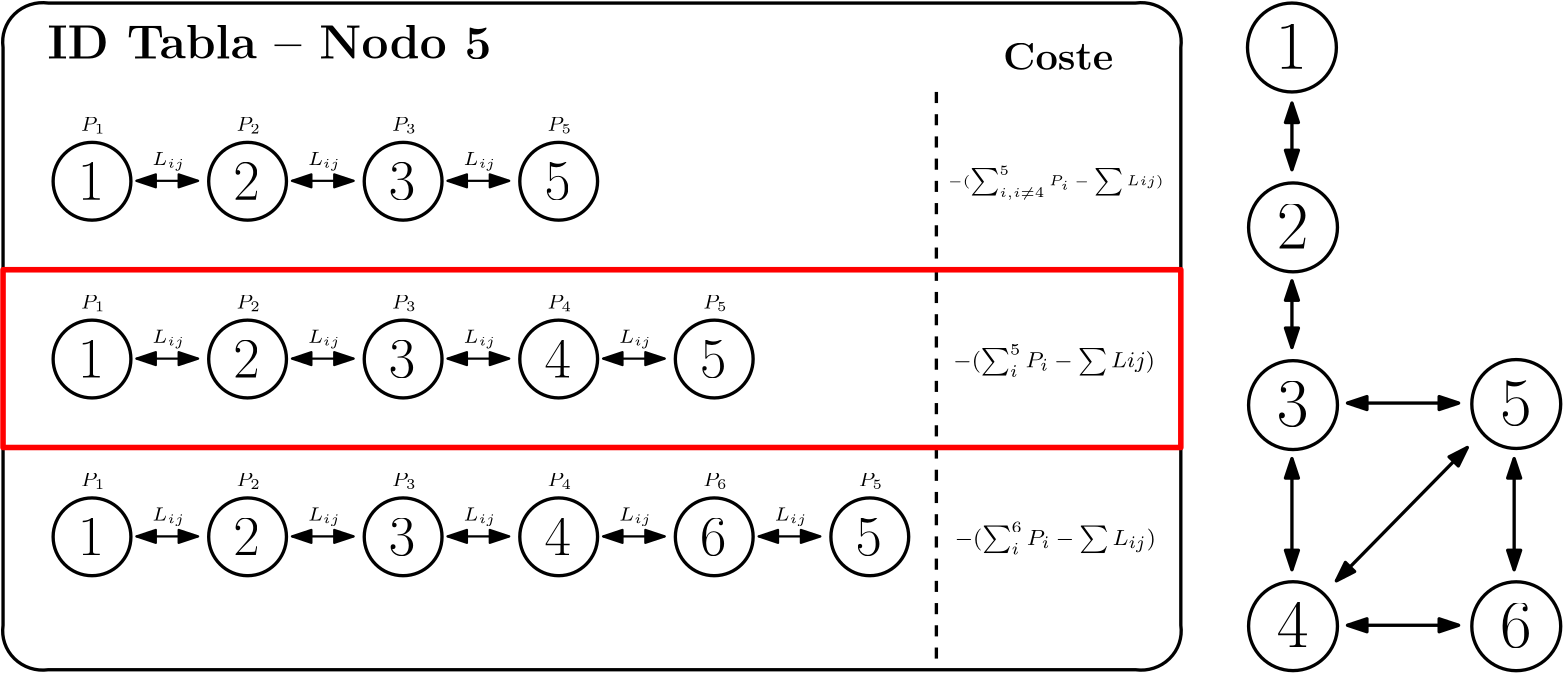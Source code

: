 <?xml version="1.0"?>
<!DOCTYPE ipe SYSTEM "ipe.dtd">
<ipe version="70218" creator="Ipe 7.2.26">
<info created="D:20220906154634" modified="D:20250912225249"/>
<ipestyle name="basic">
<symbol name="arrow/arc(spx)">
<path stroke="sym-stroke" fill="sym-stroke" pen="sym-pen">
0 0 m
-1 0.333 l
-1 -0.333 l
h
</path>
</symbol>
<symbol name="arrow/farc(spx)">
<path stroke="sym-stroke" fill="white" pen="sym-pen">
0 0 m
-1 0.333 l
-1 -0.333 l
h
</path>
</symbol>
<symbol name="arrow/ptarc(spx)">
<path stroke="sym-stroke" fill="sym-stroke" pen="sym-pen">
0 0 m
-1 0.333 l
-0.8 0 l
-1 -0.333 l
h
</path>
</symbol>
<symbol name="arrow/fptarc(spx)">
<path stroke="sym-stroke" fill="white" pen="sym-pen">
0 0 m
-1 0.333 l
-0.8 0 l
-1 -0.333 l
h
</path>
</symbol>
<symbol name="mark/circle(sx)" transformations="translations">
<path fill="sym-stroke">
0.6 0 0 0.6 0 0 e
0.4 0 0 0.4 0 0 e
</path>
</symbol>
<symbol name="mark/disk(sx)" transformations="translations">
<path fill="sym-stroke">
0.6 0 0 0.6 0 0 e
</path>
</symbol>
<symbol name="mark/fdisk(sfx)" transformations="translations">
<group>
<path fill="sym-fill">
0.5 0 0 0.5 0 0 e
</path>
<path fill="sym-stroke" fillrule="eofill">
0.6 0 0 0.6 0 0 e
0.4 0 0 0.4 0 0 e
</path>
</group>
</symbol>
<symbol name="mark/box(sx)" transformations="translations">
<path fill="sym-stroke" fillrule="eofill">
-0.6 -0.6 m
0.6 -0.6 l
0.6 0.6 l
-0.6 0.6 l
h
-0.4 -0.4 m
0.4 -0.4 l
0.4 0.4 l
-0.4 0.4 l
h
</path>
</symbol>
<symbol name="mark/square(sx)" transformations="translations">
<path fill="sym-stroke">
-0.6 -0.6 m
0.6 -0.6 l
0.6 0.6 l
-0.6 0.6 l
h
</path>
</symbol>
<symbol name="mark/fsquare(sfx)" transformations="translations">
<group>
<path fill="sym-fill">
-0.5 -0.5 m
0.5 -0.5 l
0.5 0.5 l
-0.5 0.5 l
h
</path>
<path fill="sym-stroke" fillrule="eofill">
-0.6 -0.6 m
0.6 -0.6 l
0.6 0.6 l
-0.6 0.6 l
h
-0.4 -0.4 m
0.4 -0.4 l
0.4 0.4 l
-0.4 0.4 l
h
</path>
</group>
</symbol>
<symbol name="mark/cross(sx)" transformations="translations">
<group>
<path fill="sym-stroke">
-0.43 -0.57 m
0.57 0.43 l
0.43 0.57 l
-0.57 -0.43 l
h
</path>
<path fill="sym-stroke">
-0.43 0.57 m
0.57 -0.43 l
0.43 -0.57 l
-0.57 0.43 l
h
</path>
</group>
</symbol>
<symbol name="arrow/fnormal(spx)">
<path stroke="sym-stroke" fill="white" pen="sym-pen">
0 0 m
-1 0.333 l
-1 -0.333 l
h
</path>
</symbol>
<symbol name="arrow/pointed(spx)">
<path stroke="sym-stroke" fill="sym-stroke" pen="sym-pen">
0 0 m
-1 0.333 l
-0.8 0 l
-1 -0.333 l
h
</path>
</symbol>
<symbol name="arrow/fpointed(spx)">
<path stroke="sym-stroke" fill="white" pen="sym-pen">
0 0 m
-1 0.333 l
-0.8 0 l
-1 -0.333 l
h
</path>
</symbol>
<symbol name="arrow/linear(spx)">
<path stroke="sym-stroke" pen="sym-pen">
-1 0.333 m
0 0 l
-1 -0.333 l
</path>
</symbol>
<symbol name="arrow/fdouble(spx)">
<path stroke="sym-stroke" fill="white" pen="sym-pen">
0 0 m
-1 0.333 l
-1 -0.333 l
h
-1 0 m
-2 0.333 l
-2 -0.333 l
h
</path>
</symbol>
<symbol name="arrow/double(spx)">
<path stroke="sym-stroke" fill="sym-stroke" pen="sym-pen">
0 0 m
-1 0.333 l
-1 -0.333 l
h
-1 0 m
-2 0.333 l
-2 -0.333 l
h
</path>
</symbol>
<symbol name="arrow/mid-normal(spx)">
<path stroke="sym-stroke" fill="sym-stroke" pen="sym-pen">
0.5 0 m
-0.5 0.333 l
-0.5 -0.333 l
h
</path>
</symbol>
<symbol name="arrow/mid-fnormal(spx)">
<path stroke="sym-stroke" fill="white" pen="sym-pen">
0.5 0 m
-0.5 0.333 l
-0.5 -0.333 l
h
</path>
</symbol>
<symbol name="arrow/mid-pointed(spx)">
<path stroke="sym-stroke" fill="sym-stroke" pen="sym-pen">
0.5 0 m
-0.5 0.333 l
-0.3 0 l
-0.5 -0.333 l
h
</path>
</symbol>
<symbol name="arrow/mid-fpointed(spx)">
<path stroke="sym-stroke" fill="white" pen="sym-pen">
0.5 0 m
-0.5 0.333 l
-0.3 0 l
-0.5 -0.333 l
h
</path>
</symbol>
<symbol name="arrow/mid-double(spx)">
<path stroke="sym-stroke" fill="sym-stroke" pen="sym-pen">
1 0 m
0 0.333 l
0 -0.333 l
h
0 0 m
-1 0.333 l
-1 -0.333 l
h
</path>
</symbol>
<symbol name="arrow/mid-fdouble(spx)">
<path stroke="sym-stroke" fill="white" pen="sym-pen">
1 0 m
0 0.333 l
0 -0.333 l
h
0 0 m
-1 0.333 l
-1 -0.333 l
h
</path>
</symbol>
<anglesize name="22.5 deg" value="22.5"/>
<anglesize name="30 deg" value="30"/>
<anglesize name="45 deg" value="45"/>
<anglesize name="60 deg" value="60"/>
<anglesize name="90 deg" value="90"/>
<arrowsize name="large" value="10"/>
<arrowsize name="small" value="5"/>
<arrowsize name="tiny" value="3"/>
<color name="blue" value="0 0 1"/>
<color name="brown" value="0.647 0.165 0.165"/>
<color name="darkblue" value="0 0 0.545"/>
<color name="darkcyan" value="0 0.545 0.545"/>
<color name="darkgray" value="0.663"/>
<color name="darkgreen" value="0 0.392 0"/>
<color name="darkmagenta" value="0.545 0 0.545"/>
<color name="darkorange" value="1 0.549 0"/>
<color name="darkred" value="0.545 0 0"/>
<color name="gold" value="1 0.843 0"/>
<color name="gray" value="0.745"/>
<color name="green" value="0 1 0"/>
<color name="lightblue" value="0.678 0.847 0.902"/>
<color name="lightcyan" value="0.878 1 1"/>
<color name="lightgray" value="0.827"/>
<color name="lightgreen" value="0.565 0.933 0.565"/>
<color name="lightyellow" value="1 1 0.878"/>
<color name="navy" value="0 0 0.502"/>
<color name="orange" value="1 0.647 0"/>
<color name="pink" value="1 0.753 0.796"/>
<color name="purple" value="0.627 0.125 0.941"/>
<color name="red" value="1 0 0"/>
<color name="seagreen" value="0.18 0.545 0.341"/>
<color name="turquoise" value="0.251 0.878 0.816"/>
<color name="violet" value="0.933 0.51 0.933"/>
<color name="yellow" value="1 1 0"/>
<dashstyle name="dash dot dotted" value="[4 2 1 2 1 2] 0"/>
<dashstyle name="dash dotted" value="[4 2 1 2] 0"/>
<dashstyle name="dashed" value="[4] 0"/>
<dashstyle name="dotted" value="[1 3] 0"/>
<gridsize name="10 pts (~3.5 mm)" value="10"/>
<gridsize name="14 pts (~5 mm)" value="14"/>
<gridsize name="16 pts (~6 mm)" value="16"/>
<gridsize name="20 pts (~7 mm)" value="20"/>
<gridsize name="28 pts (~10 mm)" value="28"/>
<gridsize name="32 pts (~12 mm)" value="32"/>
<gridsize name="4 pts" value="4"/>
<gridsize name="56 pts (~20 mm)" value="56"/>
<gridsize name="8 pts (~3 mm)" value="8"/>
<opacity name="10%" value="0.1"/>
<opacity name="30%" value="0.3"/>
<opacity name="50%" value="0.5"/>
<opacity name="75%" value="0.75"/>
<pen name="fat" value="1.2"/>
<pen name="heavier" value="0.8"/>
<pen name="ultrafat" value="2"/>
<symbolsize name="large" value="5"/>
<symbolsize name="small" value="2"/>
<symbolsize name="tiny" value="1.1"/>
<textsize name="Huge" value="\Huge"/>
<textsize name="LARGE" value="\LARGE"/>
<textsize name="Large" value="\Large"/>
<textsize name="footnote" value="\footnotesize"/>
<textsize name="huge" value="\huge"/>
<textsize name="large" value="\large"/>
<textsize name="script" value="\scriptsize"/>
<textsize name="small" value="\small"/>
<textsize name="tiny" value="\tiny"/>
<textstyle name="center" begin="\begin{center}" end="\end{center}"/>
<textstyle name="item" begin="\begin{itemize}\item{}" end="\end{itemize}"/>
<textstyle name="itemize" begin="\begin{itemize}" end="\end{itemize}"/>
<tiling name="falling" angle="-60" step="4" width="1"/>
<tiling name="rising" angle="30" step="4" width="1"/>
</ipestyle>
<page>
<layer name="alpha"/>
<view layers="alpha" active="alpha"/>
<path layer="alpha" matrix="1 0 0 1 400 16" stroke="black" pen="fat">
16 0 0 16 80 800 e
</path>
<text matrix="1 0 0 1 398.126 8.37738" transformations="translations" pos="76 800" stroke="black" type="label" width="11.368" height="15.978" depth="0" valign="baseline" size="Huge">1</text>
<path matrix="1 0 0 1 400.39 -48.7583" stroke="black" pen="fat">
16 0 0 16 80 800 e
</path>
<text matrix="1 0 0 1 398.516 -56.3809" transformations="translations" pos="76 800" stroke="black" type="label" width="11.368" height="15.978" depth="0" valign="baseline" size="Huge">2</text>
<path matrix="1 0 0 1 400.39 -112.737" stroke="black" pen="fat">
16 0 0 16 80 800 e
</path>
<text matrix="1 0 0 1 398.516 -120.36" transformations="translations" pos="76 800" stroke="black" type="label" width="11.368" height="15.978" depth="0" valign="baseline" size="Huge">3</text>
<path matrix="1 0 0 1 400.39 -192.32" stroke="black" pen="fat">
16 0 0 16 80 800 e
</path>
<text matrix="1 0 0 1 398.516 -199.943" transformations="translations" pos="76 800" stroke="black" type="label" width="11.368" height="15.978" depth="0" valign="baseline" size="Huge">4</text>
<path matrix="1 0 0 1 480.753 -112.347" stroke="black" pen="fat">
16 0 0 16 80 800 e
</path>
<text matrix="1 0 0 1 478.88 -119.97" transformations="translations" pos="76 800" stroke="black" type="label" width="11.368" height="15.978" depth="0" valign="baseline" size="Huge">5</text>
<path matrix="0.841837 0 0 0.857143 411.816 113.143" stroke="black" pen="fat" arrow="normal/normal" rarrow="normal/normal">
100 596 m
156 652 l
</path>
<path matrix="1 0 0 1 400 16" stroke="black" pen="fat" arrow="normal/normal" rarrow="normal/normal">
80 652 m
80 612 l
</path>
<path matrix="1 0 0 1 400 16" stroke="black" pen="fat" arrow="normal/normal" rarrow="normal/normal">
100 672 m
140 672 l
</path>
<path matrix="1 0 0 1 400 16" stroke="black" pen="fat" arrow="normal/normal" rarrow="normal/normal">
80 716 m
80 692 l
</path>
<path matrix="1 0 0 1 400 16" stroke="black" pen="fat" arrow="normal/normal" rarrow="normal/normal">
80 780 m
80 756 l
</path>
<path matrix="1.01922 0 0 1 -0.304855 0" stroke="black" pen="fat">
32 832 m
14.1421 0 0 14.1421 30 818 16 816 a
16 608 l
14.1421 0 0 14.1421 30 606 32 592 a
416 592 l
14.1421 0 0 14.1421 418 606 432 608 a
432 816 l
14.1421 0 0 14.1421 418 818 416 832 a
h
</path>
<path matrix="1 0 0 1 480.753 -192.347" stroke="black" pen="fat">
16 0 0 16 80 800 e
</path>
<text matrix="1 0 0 1 478.88 -199.97" transformations="translations" pos="76 800" stroke="black" type="label" width="11.368" height="15.978" depth="0" valign="baseline" size="Huge">6</text>
<path matrix="1 0 0 1 400 -64" stroke="black" pen="fat" arrow="normal/normal" rarrow="normal/normal">
100 672 m
140 672 l
</path>
<path matrix="1 0 0 1 480 16" stroke="black" pen="fat" arrow="normal/normal" rarrow="normal/normal">
80 652 m
80 612 l
</path>
<text matrix="1 0 0 1 -16 -4" transformations="translations" pos="48 816" stroke="black" type="label" width="159.88" height="11.955" depth="0" valign="baseline" size="LARGE">\textbf{ID Tabla -- Nodo 5}</text>
<text matrix="1 0 0 1 8 -8" transformations="translations" pos="368 816" stroke="black" type="label" width="39.733" height="9.843" depth="0" valign="baseline" size="Large">\textbf{Coste}</text>
<path matrix="0.875 0 0 0.875 -21.9718 67.8486" stroke="black" pen="fat">
16 0 0 16 80 800 e
</path>
<text matrix="0.875 0 0 0.875 -23.6116 61.1788" transformations="translations" pos="76 800" stroke="black" type="label" width="9.476" height="13.319" depth="0" valign="baseline" size="huge">1</text>
<path matrix="0.875 0 0 0.875 34.0282 67.8486" stroke="black" pen="fat">
16 0 0 16 80 800 e
</path>
<text matrix="0.875 0 0 0.875 32.3884 61.1788" transformations="translations" pos="76 800" stroke="black" type="label" width="9.476" height="13.319" depth="0" valign="baseline" size="huge">2</text>
<path matrix="0.875 0 0 0.875 90.0282 67.8486" stroke="black" pen="fat">
16 0 0 16 80 800 e
</path>
<text matrix="0.875 0 0 0.875 88.3884 61.1788" transformations="translations" pos="76 800" stroke="black" type="label" width="9.476" height="13.319" depth="0" valign="baseline" size="huge">3</text>
<path matrix="0.875 0 0 0.875 146.028 67.8486" stroke="black" pen="fat">
16 0 0 16 80 800 e
</path>
<text matrix="0.875 0 0 0.875 144.388 61.1788" transformations="translations" pos="76 800" stroke="black" type="label" width="9.476" height="13.319" depth="0" valign="baseline" size="huge">5</text>
<path matrix="0.875 0 0 0.875 -21.9718 3.8486" stroke="black" pen="fat">
16 0 0 16 80 800 e
</path>
<text matrix="0.875 0 0 0.875 -23.6116 -2.8212" transformations="translations" pos="76 800" stroke="black" type="label" width="9.476" height="13.319" depth="0" valign="baseline" size="huge">1</text>
<path matrix="0.875 0 0 0.875 34.0282 3.8486" stroke="black" pen="fat">
16 0 0 16 80 800 e
</path>
<text matrix="0.875 0 0 0.875 32.3884 -2.8212" transformations="translations" pos="76 800" stroke="black" type="label" width="9.476" height="13.319" depth="0" valign="baseline" size="huge">2</text>
<path matrix="0.875 0 0 0.875 90.0282 3.8486" stroke="black" pen="fat">
16 0 0 16 80 800 e
</path>
<text matrix="0.875 0 0 0.875 88.3884 -2.8212" transformations="translations" pos="76 800" stroke="black" type="label" width="9.476" height="13.319" depth="0" valign="baseline" size="huge">3</text>
<path matrix="0.875 0 0 0.875 146.028 3.8486" stroke="black" pen="fat">
16 0 0 16 80 800 e
</path>
<text matrix="0.875 0 0 0.875 144.388 -2.8212" transformations="translations" pos="76 800" stroke="black" type="label" width="9.476" height="13.319" depth="0" valign="baseline" size="huge">4</text>
<path matrix="0.875 0 0 0.875 -21.9718 -60.1514" stroke="black" pen="fat">
16 0 0 16 80 800 e
</path>
<text matrix="0.875 0 0 0.875 -23.6116 -66.8212" transformations="translations" pos="76 800" stroke="black" type="label" width="9.476" height="13.319" depth="0" valign="baseline" size="huge">1</text>
<path matrix="0.875 0 0 0.875 34.0282 -60.1514" stroke="black" pen="fat">
16 0 0 16 80 800 e
</path>
<text matrix="0.875 0 0 0.875 32.3884 -66.8212" transformations="translations" pos="76 800" stroke="black" type="label" width="9.476" height="13.319" depth="0" valign="baseline" size="huge">2</text>
<path matrix="0.875 0 0 0.875 90.0282 -60.1514" stroke="black" pen="fat">
16 0 0 16 80 800 e
</path>
<text matrix="0.875 0 0 0.875 88.3884 -66.8212" transformations="translations" pos="76 800" stroke="black" type="label" width="9.476" height="13.319" depth="0" valign="baseline" size="huge">3</text>
<path matrix="0.875 0 0 0.875 146.028 -60.1514" stroke="black" pen="fat">
16 0 0 16 80 800 e
</path>
<text matrix="0.875 0 0 0.875 144.388 -66.8212" transformations="translations" pos="76 800" stroke="black" type="label" width="9.476" height="13.319" depth="0" valign="baseline" size="huge">4</text>
<path matrix="0.875 0 0 0.875 202.028 3.8486" stroke="black" pen="fat">
16 0 0 16 80 800 e
</path>
<text matrix="0.875 0 0 0.875 200.388 -2.8212" transformations="translations" pos="76 800" stroke="black" type="label" width="9.476" height="13.319" depth="0" valign="baseline" size="huge">5</text>
<path matrix="0.875 0 0 0.875 202.028 -60.1514" stroke="black" pen="fat">
16 0 0 16 80 800 e
</path>
<text matrix="0.875 0 0 0.875 200.388 -66.8212" transformations="translations" pos="76 800" stroke="black" type="label" width="9.476" height="13.319" depth="0" valign="baseline" size="huge">6</text>
<path matrix="0.555556 0 0 1 8.44444 96" stroke="black" pen="heavier" arrow="normal/normal" rarrow="normal/normal">
100 672 m
140 672 l
</path>
<path matrix="0.555556 0 0 1 64.4444 96" stroke="black" pen="heavier" arrow="normal/normal" rarrow="normal/normal">
100 672 m
140 672 l
</path>
<path matrix="0.555556 0 0 1 120.444 96" stroke="black" pen="heavier" arrow="normal/normal" rarrow="normal/normal">
100 672 m
140 672 l
</path>
<path matrix="0.555556 0 0 1 8.4444 32" stroke="black" pen="heavier" arrow="normal/normal" rarrow="normal/normal">
100 672 m
140 672 l
</path>
<path matrix="0.555556 0 0 1 8.4444 -32" stroke="black" pen="heavier" arrow="normal/normal" rarrow="normal/normal">
100 672 m
140 672 l
</path>
<path matrix="0.555556 0 0 1 64.4444 -32" stroke="black" pen="heavier" arrow="normal/normal" rarrow="normal/normal">
100 672 m
140 672 l
</path>
<path matrix="0.555556 0 0 1 64.4444 32" stroke="black" pen="heavier" arrow="normal/normal" rarrow="normal/normal">
100 672 m
140 672 l
</path>
<path matrix="0.555556 0 0 1 120.444 32" stroke="black" pen="heavier" arrow="normal/normal" rarrow="normal/normal">
100 672 m
140 672 l
</path>
<path matrix="0.555556 0 0 1 120.444 -32" stroke="black" pen="heavier" arrow="normal/normal" rarrow="normal/normal">
100 672 m
140 672 l
</path>
<path matrix="0.555556 0 0 1 176.444 32" stroke="black" pen="heavier" arrow="normal/normal" rarrow="normal/normal">
100 672 m
140 672 l
</path>
<path matrix="0.555556 0 0 1 176.444 -32" stroke="black" pen="heavier" arrow="normal/normal" rarrow="normal/normal">
100 672 m
140 672 l
</path>
<path matrix="0.555556 0 0 1 232.444 -32" stroke="black" pen="heavier" arrow="normal/normal" rarrow="normal/normal">
100 672 m
140 672 l
</path>
<path matrix="0.875 0 0 0.875 258.028 -60.1514" stroke="black" pen="fat">
16 0 0 16 80 800 e
</path>
<text matrix="0.875 0 0 0.875 256.388 -66.8212" transformations="translations" pos="76 800" stroke="black" type="label" width="9.476" height="13.319" depth="0" valign="baseline" size="huge">5</text>
<path stroke="black" dash="dashed" pen="fat">
352 800 m
352 592 l
</path>
<text matrix="1 0 0 1 -43.9102 -1.62129" transformations="translations" pos="400 768" stroke="black" type="label" width="77.691" height="6.977" depth="5.2" valign="baseline" size="tiny" style="math">-(\sum_{i,i\neq 4}^{5}P_{i} - \sum L{ij})</text>
<text matrix="1 0 0 1 -32.0462 10.0108" transformations="translations" pos="76 776" stroke="black" type="label" width="8.961" height="4.772" depth="0.99" valign="baseline" size="script" style="math">P_{1}</text>
<path matrix="1 0 0 1 0 -64" stroke="red" pen="ultrafat">
16 800 m
16 736 l
440 736 l
440 800 l
h
</path>
<text matrix="1 0 0 1 23.9538 10.0108" transformations="translations" pos="76 776" stroke="black" type="label" width="8.961" height="4.772" depth="0.99" valign="baseline" size="script" style="math">P_{2}</text>
<text matrix="1 0 0 1 79.9538 10.0108" transformations="translations" pos="76 776" stroke="black" type="label" width="8.961" height="4.772" depth="0.99" valign="baseline" size="script" style="math">P_{3}</text>
<text matrix="1 0 0 1 135.954 10.0108" transformations="translations" pos="76 776" stroke="black" type="label" width="8.961" height="4.772" depth="0.99" valign="baseline" size="script" style="math">P_{5}</text>
<text matrix="1 0 0 1 -32.0462 -53.9892" transformations="translations" pos="76 776" stroke="black" type="label" width="8.961" height="4.772" depth="0.99" valign="baseline" size="script" style="math">P_{1}</text>
<text matrix="1 0 0 1 23.9538 -53.9892" transformations="translations" pos="76 776" stroke="black" type="label" width="8.961" height="4.772" depth="0.99" valign="baseline" size="script" style="math">P_{2}</text>
<text matrix="1 0 0 1 79.9538 -53.9892" transformations="translations" pos="76 776" stroke="black" type="label" width="8.961" height="4.772" depth="0.99" valign="baseline" size="script" style="math">P_{3}</text>
<text matrix="1 0 0 1 135.954 -53.9892" transformations="translations" pos="76 776" stroke="black" type="label" width="8.961" height="4.772" depth="0.99" valign="baseline" size="script" style="math">P_{4}</text>
<text matrix="1 0 0 1 -32.0462 -117.989" transformations="translations" pos="76 776" stroke="black" type="label" width="8.961" height="4.772" depth="0.99" valign="baseline" size="script" style="math">P_{1}</text>
<text matrix="1 0 0 1 23.9538 -117.989" transformations="translations" pos="76 776" stroke="black" type="label" width="8.961" height="4.772" depth="0.99" valign="baseline" size="script" style="math">P_{2}</text>
<text matrix="1 0 0 1 79.9538 -117.989" transformations="translations" pos="76 776" stroke="black" type="label" width="8.961" height="4.772" depth="0.99" valign="baseline" size="script" style="math">P_{3}</text>
<text matrix="1 0 0 1 135.954 -117.989" transformations="translations" pos="76 776" stroke="black" type="label" width="8.961" height="4.772" depth="0.99" valign="baseline" size="script" style="math">P_{4}</text>
<text matrix="1 0 0 1 191.954 -53.9892" transformations="translations" pos="76 776" stroke="black" type="label" width="8.961" height="4.772" depth="0.99" valign="baseline" size="script" style="math">P_{5}</text>
<text matrix="1 0 0 1 191.954 -117.989" transformations="translations" pos="76 776" stroke="black" type="label" width="8.961" height="4.772" depth="0.99" valign="baseline" size="script" style="math">P_{6}</text>
<text matrix="1 0 0 1 247.954 -117.989" transformations="translations" pos="76 776" stroke="black" type="label" width="8.961" height="4.772" depth="0.99" valign="baseline" size="script" style="math">P_{5}</text>
<text matrix="1 0 0 1 -41.3874 -131.064" transformations="translations" pos="400 768" stroke="black" type="label" width="72.385" height="8.36" depth="3.49" valign="baseline" size="footnote" style="math">-(\sum_{i}^{6}P_{i} - \sum L_{ij})</text>
<text matrix="1 0 0 1 -41.8985 -67.1373" transformations="translations" pos="400 768" stroke="black" type="label" width="72.586" height="8.36" depth="3.49" valign="baseline" size="footnote" style="math">-(\sum_{i}^{5}P_{i} - \sum L{ij})</text>
<text matrix="1 0 0 1 -6.25264 -2.29204" transformations="translations" pos="76 776" stroke="black" type="label" width="11.845" height="4.77" depth="1.96" valign="baseline" size="script" style="math">L_{ij}</text>
<text matrix="1 0 0 1 49.7474 -2.29204" transformations="translations" pos="76 776" stroke="black" type="label" width="11.845" height="4.77" depth="1.96" valign="baseline" size="script" style="math">L_{ij}</text>
<text matrix="1 0 0 1 105.747 -2.29204" transformations="translations" pos="76 776" stroke="black" type="label" width="11.845" height="4.77" depth="1.96" valign="baseline" size="script" style="math">L_{ij}</text>
<text matrix="1 0 0 1 -6.25264 -66.292" transformations="translations" pos="76 776" stroke="black" type="label" width="11.845" height="4.77" depth="1.96" valign="baseline" size="script" style="math">L_{ij}</text>
<text matrix="1 0 0 1 49.7474 -66.292" transformations="translations" pos="76 776" stroke="black" type="label" width="11.845" height="4.77" depth="1.96" valign="baseline" size="script" style="math">L_{ij}</text>
<text matrix="1 0 0 1 105.747 -66.292" transformations="translations" pos="76 776" stroke="black" type="label" width="11.845" height="4.77" depth="1.96" valign="baseline" size="script" style="math">L_{ij}</text>
<text matrix="1 0 0 1 -6.25264 -130.292" transformations="translations" pos="76 776" stroke="black" type="label" width="11.845" height="4.77" depth="1.96" valign="baseline" size="script" style="math">L_{ij}</text>
<text matrix="1 0 0 1 49.7474 -130.292" transformations="translations" pos="76 776" stroke="black" type="label" width="11.845" height="4.77" depth="1.96" valign="baseline" size="script" style="math">L_{ij}</text>
<text matrix="1 0 0 1 105.747 -130.292" transformations="translations" pos="76 776" stroke="black" type="label" width="11.845" height="4.77" depth="1.96" valign="baseline" size="script" style="math">L_{ij}</text>
<text matrix="1 0 0 1 161.747 -66.292" transformations="translations" pos="76 776" stroke="black" type="label" width="11.845" height="4.77" depth="1.96" valign="baseline" size="script" style="math">L_{ij}</text>
<text matrix="1 0 0 1 161.747 -130.292" transformations="translations" pos="76 776" stroke="black" type="label" width="11.845" height="4.77" depth="1.96" valign="baseline" size="script" style="math">L_{ij}</text>
<text matrix="1 0 0 1 217.747 -130.292" transformations="translations" pos="76 776" stroke="black" type="label" width="11.845" height="4.77" depth="1.96" valign="baseline" size="script" style="math">L_{ij}</text>
</page>
</ipe>
